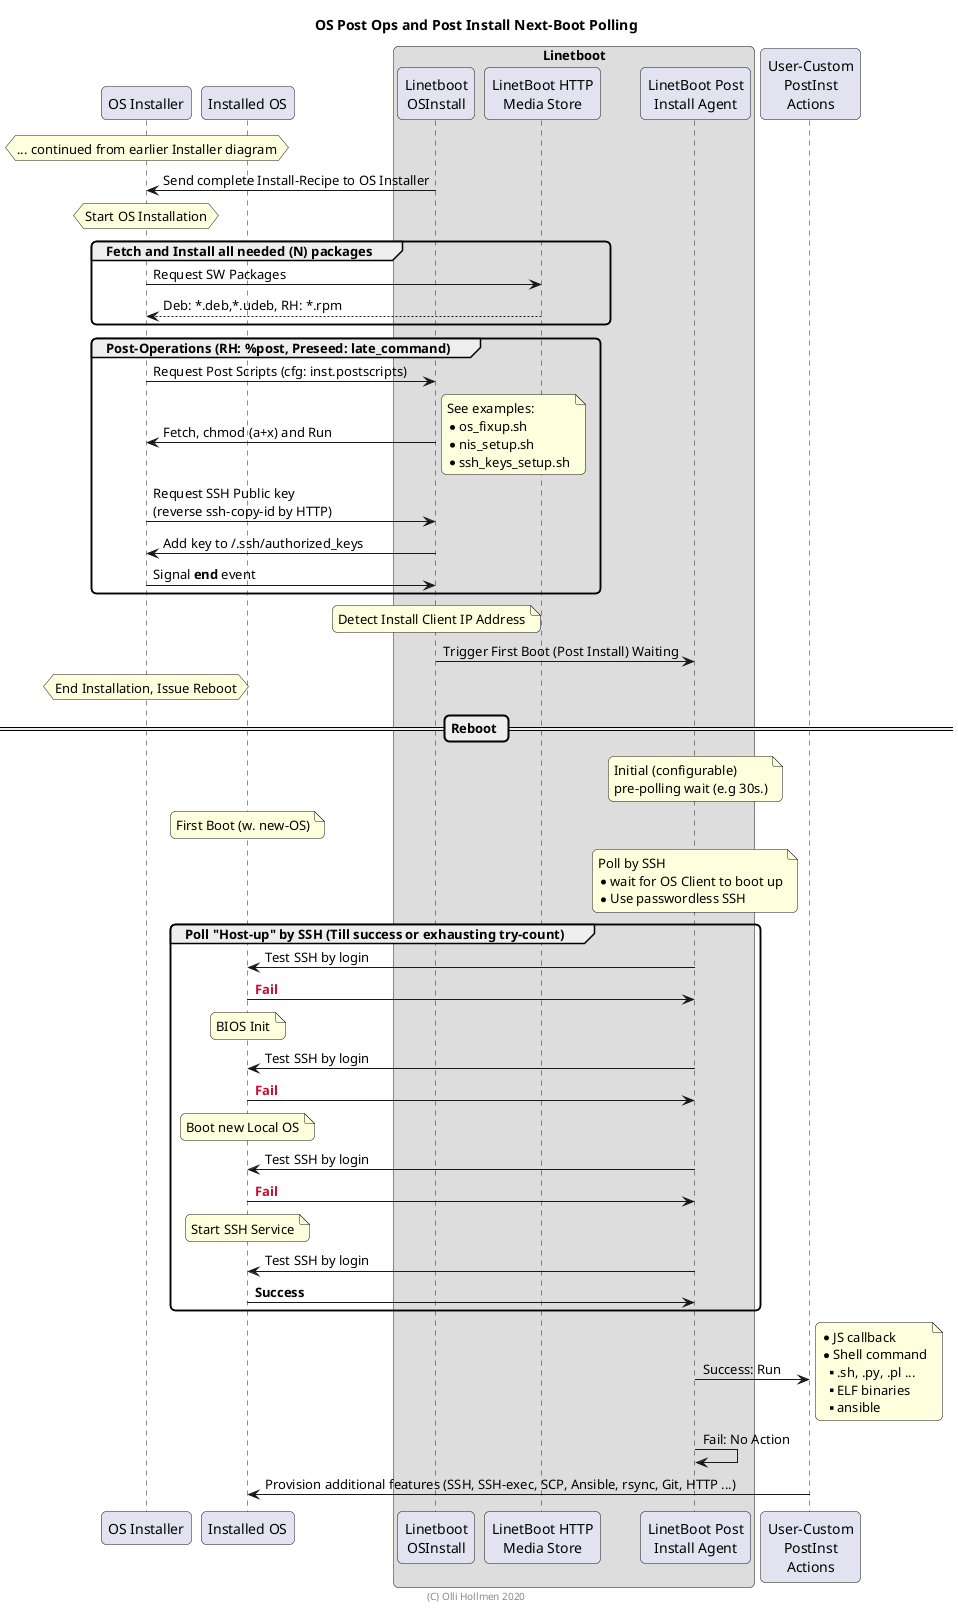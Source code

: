 @startuml
skinparam roundcorner 10
title OS Post Ops and Post Install Next-Boot Polling

participant "OS Installer" as Client
participant "Installed OS" as OSClient
box "Linetboot"
' Works w. almost any plantuml element <img linux.png>
participant "Linetboot\nOSInstall" as HTTP

'participant "Parameter Creation" as Para
'participant "Tmpl Store" as TS
'participant "Tmpl Engine" as TE

participant "LinetBoot HTTP\nMedia Store" as media
participant "LinetBoot Post\nInstall Agent" as pi

end box

participant "User-Custom\nPostInst\nActions" as exec


hnote over Client: ... continued from earlier Installer diagram

Client <- HTTP: Send complete Install-Recipe to OS Installer

hnote over Client: Start OS Installation

'Client -> media: Request Install packages
'Client <- media: Fetch and Install

group Fetch and Install all needed (N) packages
Client -> media: Request SW Packages
' HTTP <-> media
Client <-- media: Deb: *.deb,*.udeb, RH: *.rpm
end

' hnote over Client: Post-Operations\n(RH: **%post**, Preseed: **late_command**)

group Post-Operations (RH: **%post**, Preseed: **late_command**)
Client -> HTTP: Request Post Scripts (cfg: inst.postscripts)
Client <- HTTP: Fetch, chmod (a+x) and Run
' Place here for better graphics alignment (even if logically belongs to Request ...)
note right: See examples:\n*os_fixup.sh\n*nis_setup.sh\n*ssh_keys_setup.sh

Client -> HTTP: Request SSH Public key\n(reverse ssh-copy-id by HTTP)
Client <- HTTP: Add key to ~/.ssh/authorized_keys

Client -> HTTP: Signal **end** event

end

note over HTTP: Detect Install Client IP Address
HTTP -> pi: Trigger First Boot (Post Install) Waiting

hnote over Client: End Installation, Issue Reboot

== Reboot ==

' NOTE: groups can only be nested, not intersected
' group BOOT
note over pi: Initial (configurable)\npre-polling wait (e.g 30s.)
note over OSClient: First Boot (w. new-OS)
note over pi: Poll by SSH\n* wait for OS Client to boot up\n* Use passwordless SSH
' Also: note right
'hnote 
'poll by SSH
'wait for OS Client to boot up
'passwordless SSH
'end note

group Poll "Host-up" by SSH (Till success or exhausting try-count)

OSClient <- pi: Test SSH by login
OSClient -> pi: <color:#C60C30>**Fail**</color>

note over OSClient: BIOS Init

OSClient <- pi: Test SSH by login
OSClient -> pi: <color:#C60C30>**Fail**</color>

note over OSClient:Boot new Local OS

OSClient <- pi: Test SSH by login
OSClient -> pi: <color:#C60C30>**Fail**</color>

note over OSClient:Start SSH Service

OSClient <- pi: Test SSH by login
OSClient -> pi: **Success**

end
' BOOT
'end


pi -> exec: Success: Run
note right: * JS callback\n*Shell command\n** .sh, .py, .pl ...\n** ELF binaries\n**ansible
pi -> pi: Fail: No Action


exec -> OSClient: Provision additional features (SSH, SSH-exec, SCP, Ansible, rsync, Git, HTTP ...)



footer (C) Olli Hollmen 2020
@enduml
